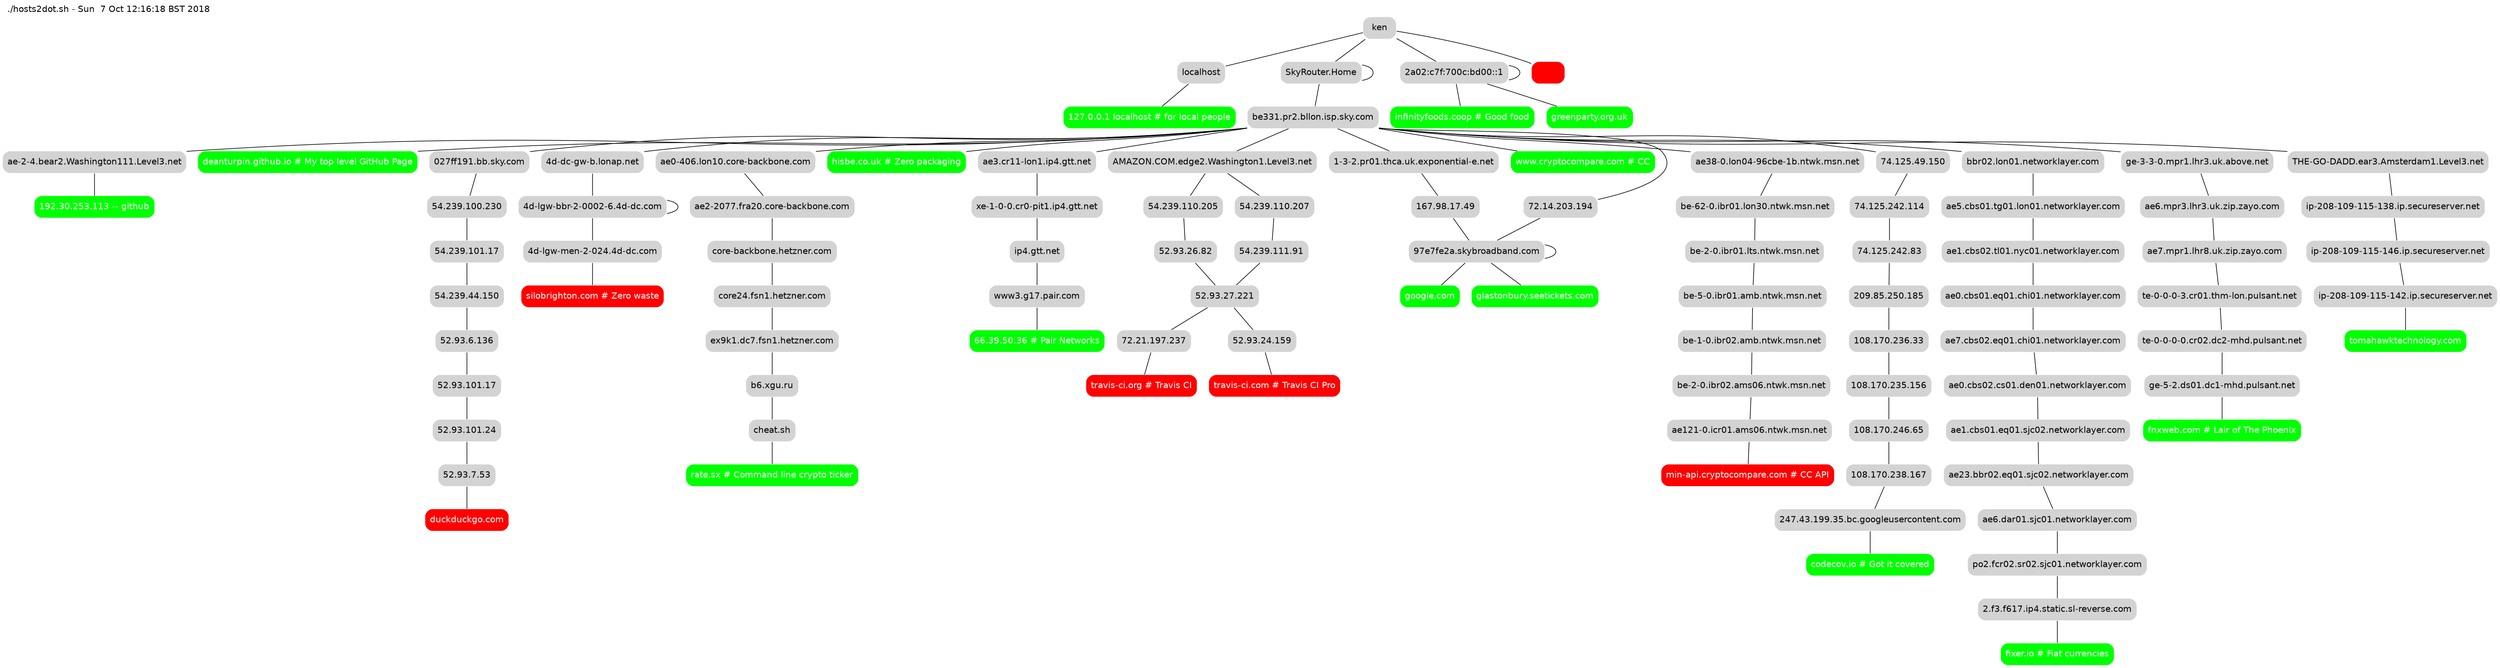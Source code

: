 strict graph {
fontname=helvetica
node [shape=rect style="filled,rounded" color=white fillcolor=lightgrey fontname=helvetica]
soy_yo [label="ken"]
graph [label="./hosts2dot.sh - Sun  7 Oct 12:16:18 BST 2018" labelloc=top labeljust=left]
"127.0.0.1 localhost # for local people" [fillcolor=green fontcolor=white]
soy_yo--"localhost"--"127.0.0.1 localhost # for local people"
"192.30.253.113 -- github" [fillcolor=green fontcolor=white]
soy_yo--"SkyRouter.Home"--"SkyRouter.Home"--"be331.pr2.bllon.isp.sky.com"--"ae-2-4.bear2.Washington111.Level3.net"--"192.30.253.113 -- github"
"deanturpin.github.io # My top level GitHub Page" [fillcolor=green fontcolor=white]
soy_yo--"SkyRouter.Home"--"SkyRouter.Home"--"be331.pr2.bllon.isp.sky.com"--"deanturpin.github.io # My top level GitHub Page"
"duckduckgo.com" [fillcolor=red fontcolor=white]
soy_yo--"SkyRouter.Home"--"SkyRouter.Home"--"be331.pr2.bllon.isp.sky.com"--"027ff191.bb.sky.com"--"54.239.100.230"--"54.239.101.17"--"54.239.44.150"--"52.93.6.136"--"52.93.101.17"--"52.93.101.24"--"52.93.7.53"--"duckduckgo.com"
"google.com" [fillcolor=green fontcolor=white]
soy_yo--"SkyRouter.Home"--"SkyRouter.Home"--"be331.pr2.bllon.isp.sky.com"--"72.14.203.194"--"97e7fe2a.skybroadband.com"--"google.com"
"infinityfoods.coop # Good food" [fillcolor=green fontcolor=white]
soy_yo--"2a02:c7f:700c:bd00::1"--"2a02:c7f:700c:bd00::1"--"infinityfoods.coop # Good food"
"silobrighton.com # Zero waste" [fillcolor=red fontcolor=white]
soy_yo--"SkyRouter.Home"--"SkyRouter.Home"--"be331.pr2.bllon.isp.sky.com"--"4d-dc-gw-b.lonap.net"--"4d-lgw-bbr-2-0002-6.4d-dc.com"--"4d-lgw-bbr-2-0002-6.4d-dc.com"--"4d-lgw-men-2-024.4d-dc.com"--"silobrighton.com # Zero waste"
"hisbe.co.uk # Zero packaging" [fillcolor=green fontcolor=white]
soy_yo--"SkyRouter.Home"--"SkyRouter.Home"--"be331.pr2.bllon.isp.sky.com"--"hisbe.co.uk # Zero packaging"
"rate.sx # Command line crypto ticker" [fillcolor=green fontcolor=white]
soy_yo--"SkyRouter.Home"--"SkyRouter.Home"--"be331.pr2.bllon.isp.sky.com"--"ae0-406.lon10.core-backbone.com"--"ae2-2077.fra20.core-backbone.com"--"core-backbone.hetzner.com"--"core24.fsn1.hetzner.com"--"ex9k1.dc7.fsn1.hetzner.com"--"b6.xgu.ru"--"cheat.sh"--"rate.sx # Command line crypto ticker"
"66.39.50.36 # Pair Networks" [fillcolor=green fontcolor=white]
soy_yo--"SkyRouter.Home"--"SkyRouter.Home"--"be331.pr2.bllon.isp.sky.com"--"ae3.cr11-lon1.ip4.gtt.net"--"xe-1-0-0.cr0-pit1.ip4.gtt.net"--"ip4.gtt.net"--"www3.g17.pair.com"--"66.39.50.36 # Pair Networks"
"travis-ci.org # Travis CI" [fillcolor=red fontcolor=white]
soy_yo--"SkyRouter.Home"--"SkyRouter.Home"--"be331.pr2.bllon.isp.sky.com"--"AMAZON.COM.edge2.Washington1.Level3.net"--"54.239.110.205"--"52.93.26.82"--"52.93.27.221"--"72.21.197.237"--"travis-ci.org # Travis CI"
"travis-ci.com # Travis CI Pro" [fillcolor=red fontcolor=white]
soy_yo--"SkyRouter.Home"--"SkyRouter.Home"--"be331.pr2.bllon.isp.sky.com"--"AMAZON.COM.edge2.Washington1.Level3.net"--"54.239.110.207"--"54.239.111.91"--"52.93.27.221"--"52.93.24.159"--"travis-ci.com # Travis CI Pro"
"www.cryptocompare.com # CC" [fillcolor=green fontcolor=white]
soy_yo--"SkyRouter.Home"--"SkyRouter.Home"--"be331.pr2.bllon.isp.sky.com"--"www.cryptocompare.com # CC"
"min-api.cryptocompare.com # CC API" [fillcolor=red fontcolor=white]
soy_yo--"SkyRouter.Home"--"SkyRouter.Home"--"be331.pr2.bllon.isp.sky.com"--"ae38-0.lon04-96cbe-1b.ntwk.msn.net"--"be-62-0.ibr01.lon30.ntwk.msn.net"--"be-2-0.ibr01.lts.ntwk.msn.net"--"be-5-0.ibr01.amb.ntwk.msn.net"--"be-1-0.ibr02.amb.ntwk.msn.net"--"be-2-0.ibr02.ams06.ntwk.msn.net"--"ae121-0.icr01.ams06.ntwk.msn.net"--"min-api.cryptocompare.com # CC API"
"codecov.io # Got it covered" [fillcolor=green fontcolor=white]
soy_yo--"SkyRouter.Home"--"SkyRouter.Home"--"be331.pr2.bllon.isp.sky.com"--"74.125.49.150"--"74.125.242.114"--"74.125.242.83"--"209.85.250.185"--"108.170.236.33"--"108.170.235.156"--"108.170.246.65"--"108.170.238.167"--"247.43.199.35.bc.googleusercontent.com"--"codecov.io # Got it covered"
"fixer.io # Fiat currencies" [fillcolor=green fontcolor=white]
soy_yo--"SkyRouter.Home"--"SkyRouter.Home"--"be331.pr2.bllon.isp.sky.com"--"bbr02.lon01.networklayer.com"--"ae5.cbs01.tg01.lon01.networklayer.com"--"ae1.cbs02.tl01.nyc01.networklayer.com"--"ae0.cbs01.eq01.chi01.networklayer.com"--"ae7.cbs02.eq01.chi01.networklayer.com"--"ae0.cbs02.cs01.den01.networklayer.com"--"ae1.cbs01.eq01.sjc02.networklayer.com"--"ae23.bbr02.eq01.sjc02.networklayer.com"--"ae6.dar01.sjc01.networklayer.com"--"po2.fcr02.sr02.sjc01.networklayer.com"--"2.f3.f617.ip4.static.sl-reverse.com"--"fixer.io # Fiat currencies"
"fnxweb.com # Lair of The Phoenix" [fillcolor=green fontcolor=white]
soy_yo--"SkyRouter.Home"--"SkyRouter.Home"--"be331.pr2.bllon.isp.sky.com"--"ge-3-3-0.mpr1.lhr3.uk.above.net"--"ae6.mpr3.lhr3.uk.zip.zayo.com"--"ae7.mpr1.lhr8.uk.zip.zayo.com"--"te-0-0-0-3.cr01.thm-lon.pulsant.net"--"te-0-0-0-0.cr02.dc2-mhd.pulsant.net"--"ge-5-2.ds01.dc1-mhd.pulsant.net"--"fnxweb.com # Lair of The Phoenix"
"tomahawktechnology.com" [fillcolor=green fontcolor=white]
soy_yo--"SkyRouter.Home"--"SkyRouter.Home"--"be331.pr2.bllon.isp.sky.com"--"THE-GO-DADD.ear3.Amsterdam1.Level3.net"--"ip-208-109-115-138.ip.secureserver.net"--"ip-208-109-115-146.ip.secureserver.net"--"ip-208-109-115-142.ip.secureserver.net"--"tomahawktechnology.com"
"greenparty.org.uk" [fillcolor=green fontcolor=white]
soy_yo--"2a02:c7f:700c:bd00::1"--"2a02:c7f:700c:bd00::1"--"greenparty.org.uk"
"glastonbury.seetickets.com" [fillcolor=green fontcolor=white]
soy_yo--"SkyRouter.Home"--"SkyRouter.Home"--"be331.pr2.bllon.isp.sky.com"--"1-3-2.pr01.thca.uk.exponential-e.net"--"167.98.17.49"--"97e7fe2a.skybroadband.com"--"97e7fe2a.skybroadband.com"--"97e7fe2a.skybroadband.com"--"glastonbury.seetickets.com"
"" [fillcolor=red fontcolor=white]
soy_yo--""
}
